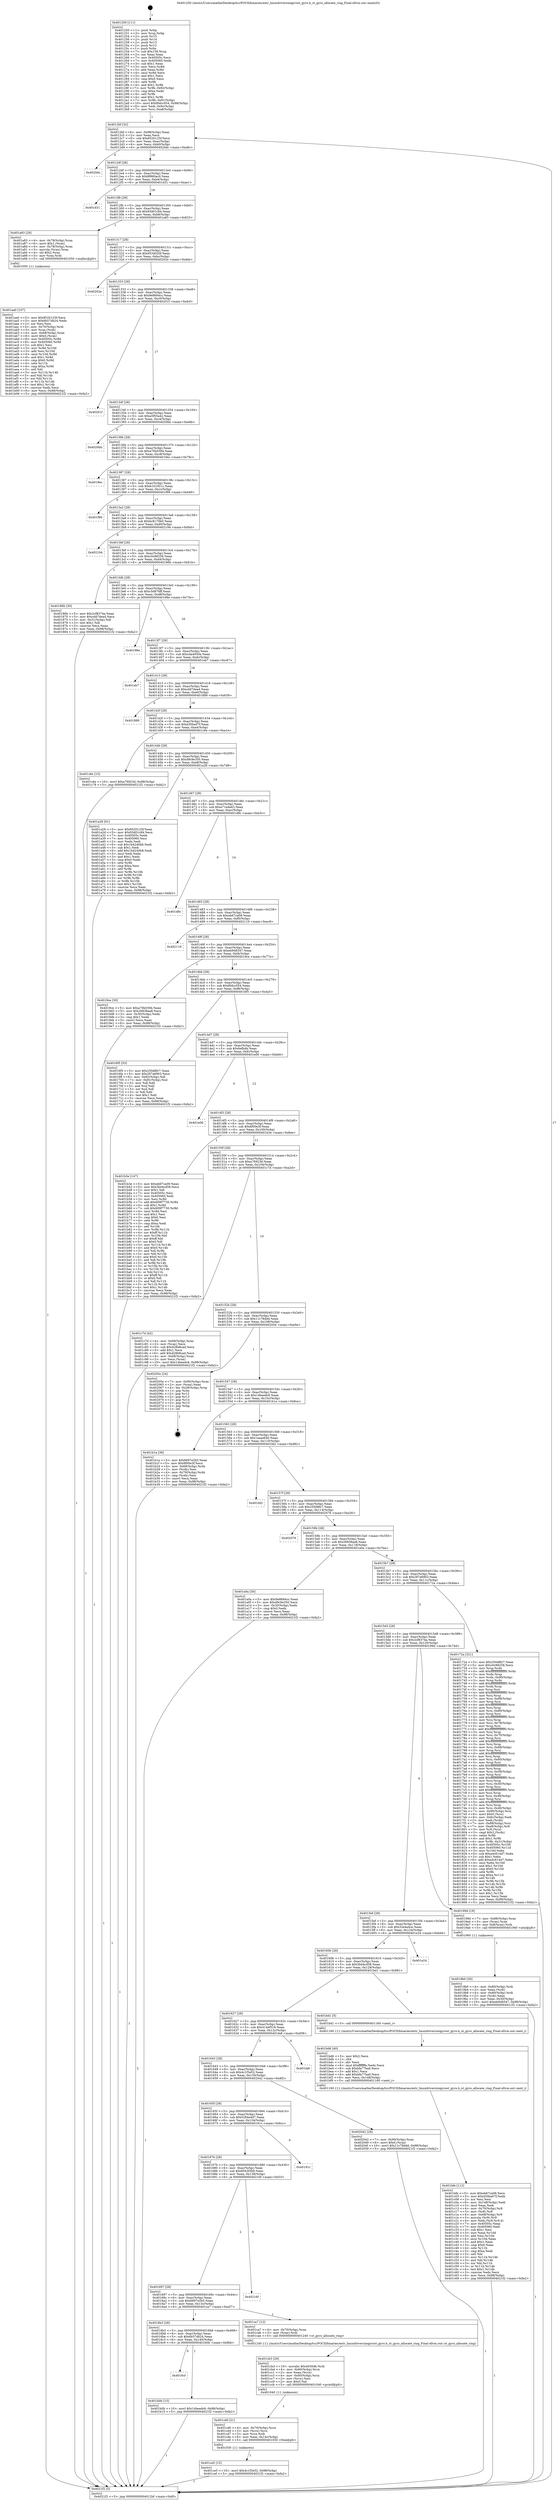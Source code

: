 digraph "0x401250" {
  label = "0x401250 (/mnt/c/Users/mathe/Desktop/tcc/POCII/binaries/extr_linuxdriversiiogyrost_gyro.h_st_gyro_allocate_ring_Final-ollvm.out::main(0))"
  labelloc = "t"
  node[shape=record]

  Entry [label="",width=0.3,height=0.3,shape=circle,fillcolor=black,style=filled]
  "0x4012bf" [label="{
     0x4012bf [32]\l
     | [instrs]\l
     &nbsp;&nbsp;0x4012bf \<+6\>: mov -0x98(%rbp),%eax\l
     &nbsp;&nbsp;0x4012c5 \<+2\>: mov %eax,%ecx\l
     &nbsp;&nbsp;0x4012c7 \<+6\>: sub $0x8520125f,%ecx\l
     &nbsp;&nbsp;0x4012cd \<+6\>: mov %eax,-0xac(%rbp)\l
     &nbsp;&nbsp;0x4012d3 \<+6\>: mov %ecx,-0xb0(%rbp)\l
     &nbsp;&nbsp;0x4012d9 \<+6\>: je 00000000004020dc \<main+0xe8c\>\l
  }"]
  "0x4020dc" [label="{
     0x4020dc\l
  }", style=dashed]
  "0x4012df" [label="{
     0x4012df [28]\l
     | [instrs]\l
     &nbsp;&nbsp;0x4012df \<+5\>: jmp 00000000004012e4 \<main+0x94\>\l
     &nbsp;&nbsp;0x4012e4 \<+6\>: mov -0xac(%rbp),%eax\l
     &nbsp;&nbsp;0x4012ea \<+5\>: sub $0x8f860ac0,%eax\l
     &nbsp;&nbsp;0x4012ef \<+6\>: mov %eax,-0xb4(%rbp)\l
     &nbsp;&nbsp;0x4012f5 \<+6\>: je 0000000000401d31 \<main+0xae1\>\l
  }"]
  Exit [label="",width=0.3,height=0.3,shape=circle,fillcolor=black,style=filled,peripheries=2]
  "0x401d31" [label="{
     0x401d31\l
  }", style=dashed]
  "0x4012fb" [label="{
     0x4012fb [28]\l
     | [instrs]\l
     &nbsp;&nbsp;0x4012fb \<+5\>: jmp 0000000000401300 \<main+0xb0\>\l
     &nbsp;&nbsp;0x401300 \<+6\>: mov -0xac(%rbp),%eax\l
     &nbsp;&nbsp;0x401306 \<+5\>: sub $0x93d01c84,%eax\l
     &nbsp;&nbsp;0x40130b \<+6\>: mov %eax,-0xb8(%rbp)\l
     &nbsp;&nbsp;0x401311 \<+6\>: je 0000000000401a83 \<main+0x833\>\l
  }"]
  "0x401ce5" [label="{
     0x401ce5 [15]\l
     | [instrs]\l
     &nbsp;&nbsp;0x401ce5 \<+10\>: movl $0x4c1f3e52,-0x98(%rbp)\l
     &nbsp;&nbsp;0x401cef \<+5\>: jmp 00000000004021f2 \<main+0xfa2\>\l
  }"]
  "0x401a83" [label="{
     0x401a83 [29]\l
     | [instrs]\l
     &nbsp;&nbsp;0x401a83 \<+4\>: mov -0x78(%rbp),%rax\l
     &nbsp;&nbsp;0x401a87 \<+6\>: movl $0x1,(%rax)\l
     &nbsp;&nbsp;0x401a8d \<+4\>: mov -0x78(%rbp),%rax\l
     &nbsp;&nbsp;0x401a91 \<+3\>: movslq (%rax),%rax\l
     &nbsp;&nbsp;0x401a94 \<+4\>: shl $0x2,%rax\l
     &nbsp;&nbsp;0x401a98 \<+3\>: mov %rax,%rdi\l
     &nbsp;&nbsp;0x401a9b \<+5\>: call 0000000000401050 \<malloc@plt\>\l
     | [calls]\l
     &nbsp;&nbsp;0x401050 \{1\} (unknown)\l
  }"]
  "0x401317" [label="{
     0x401317 [28]\l
     | [instrs]\l
     &nbsp;&nbsp;0x401317 \<+5\>: jmp 000000000040131c \<main+0xcc\>\l
     &nbsp;&nbsp;0x40131c \<+6\>: mov -0xac(%rbp),%eax\l
     &nbsp;&nbsp;0x401322 \<+5\>: sub $0x9534020f,%eax\l
     &nbsp;&nbsp;0x401327 \<+6\>: mov %eax,-0xbc(%rbp)\l
     &nbsp;&nbsp;0x40132d \<+6\>: je 000000000040202e \<main+0xdde\>\l
  }"]
  "0x401cd0" [label="{
     0x401cd0 [21]\l
     | [instrs]\l
     &nbsp;&nbsp;0x401cd0 \<+4\>: mov -0x70(%rbp),%rcx\l
     &nbsp;&nbsp;0x401cd4 \<+3\>: mov (%rcx),%rcx\l
     &nbsp;&nbsp;0x401cd7 \<+3\>: mov %rcx,%rdi\l
     &nbsp;&nbsp;0x401cda \<+6\>: mov %eax,-0x14c(%rbp)\l
     &nbsp;&nbsp;0x401ce0 \<+5\>: call 0000000000401030 \<free@plt\>\l
     | [calls]\l
     &nbsp;&nbsp;0x401030 \{1\} (unknown)\l
  }"]
  "0x40202e" [label="{
     0x40202e\l
  }", style=dashed]
  "0x401333" [label="{
     0x401333 [28]\l
     | [instrs]\l
     &nbsp;&nbsp;0x401333 \<+5\>: jmp 0000000000401338 \<main+0xe8\>\l
     &nbsp;&nbsp;0x401338 \<+6\>: mov -0xac(%rbp),%eax\l
     &nbsp;&nbsp;0x40133e \<+5\>: sub $0x9e8684cc,%eax\l
     &nbsp;&nbsp;0x401343 \<+6\>: mov %eax,-0xc0(%rbp)\l
     &nbsp;&nbsp;0x401349 \<+6\>: je 000000000040201f \<main+0xdcf\>\l
  }"]
  "0x401cb3" [label="{
     0x401cb3 [29]\l
     | [instrs]\l
     &nbsp;&nbsp;0x401cb3 \<+10\>: movabs $0x4030d6,%rdi\l
     &nbsp;&nbsp;0x401cbd \<+4\>: mov -0x60(%rbp),%rcx\l
     &nbsp;&nbsp;0x401cc1 \<+2\>: mov %eax,(%rcx)\l
     &nbsp;&nbsp;0x401cc3 \<+4\>: mov -0x60(%rbp),%rcx\l
     &nbsp;&nbsp;0x401cc7 \<+2\>: mov (%rcx),%esi\l
     &nbsp;&nbsp;0x401cc9 \<+2\>: mov $0x0,%al\l
     &nbsp;&nbsp;0x401ccb \<+5\>: call 0000000000401040 \<printf@plt\>\l
     | [calls]\l
     &nbsp;&nbsp;0x401040 \{1\} (unknown)\l
  }"]
  "0x40201f" [label="{
     0x40201f\l
  }", style=dashed]
  "0x40134f" [label="{
     0x40134f [28]\l
     | [instrs]\l
     &nbsp;&nbsp;0x40134f \<+5\>: jmp 0000000000401354 \<main+0x104\>\l
     &nbsp;&nbsp;0x401354 \<+6\>: mov -0xac(%rbp),%eax\l
     &nbsp;&nbsp;0x40135a \<+5\>: sub $0xa5f55a42,%eax\l
     &nbsp;&nbsp;0x40135f \<+6\>: mov %eax,-0xc4(%rbp)\l
     &nbsp;&nbsp;0x401365 \<+6\>: je 00000000004020bb \<main+0xe6b\>\l
  }"]
  "0x401bfe" [label="{
     0x401bfe [112]\l
     | [instrs]\l
     &nbsp;&nbsp;0x401bfe \<+5\>: mov $0xeb67ca09,%ecx\l
     &nbsp;&nbsp;0x401c03 \<+5\>: mov $0xd30ba07f,%edx\l
     &nbsp;&nbsp;0x401c08 \<+2\>: xor %esi,%esi\l
     &nbsp;&nbsp;0x401c0a \<+6\>: mov -0x148(%rbp),%edi\l
     &nbsp;&nbsp;0x401c10 \<+3\>: imul %eax,%edi\l
     &nbsp;&nbsp;0x401c13 \<+4\>: mov -0x70(%rbp),%r8\l
     &nbsp;&nbsp;0x401c17 \<+3\>: mov (%r8),%r8\l
     &nbsp;&nbsp;0x401c1a \<+4\>: mov -0x68(%rbp),%r9\l
     &nbsp;&nbsp;0x401c1e \<+3\>: movslq (%r9),%r9\l
     &nbsp;&nbsp;0x401c21 \<+4\>: mov %edi,(%r8,%r9,4)\l
     &nbsp;&nbsp;0x401c25 \<+7\>: mov 0x40505c,%eax\l
     &nbsp;&nbsp;0x401c2c \<+7\>: mov 0x405060,%edi\l
     &nbsp;&nbsp;0x401c33 \<+3\>: sub $0x1,%esi\l
     &nbsp;&nbsp;0x401c36 \<+3\>: mov %eax,%r10d\l
     &nbsp;&nbsp;0x401c39 \<+3\>: add %esi,%r10d\l
     &nbsp;&nbsp;0x401c3c \<+4\>: imul %r10d,%eax\l
     &nbsp;&nbsp;0x401c40 \<+3\>: and $0x1,%eax\l
     &nbsp;&nbsp;0x401c43 \<+3\>: cmp $0x0,%eax\l
     &nbsp;&nbsp;0x401c46 \<+4\>: sete %r11b\l
     &nbsp;&nbsp;0x401c4a \<+3\>: cmp $0xa,%edi\l
     &nbsp;&nbsp;0x401c4d \<+3\>: setl %bl\l
     &nbsp;&nbsp;0x401c50 \<+3\>: mov %r11b,%r14b\l
     &nbsp;&nbsp;0x401c53 \<+3\>: and %bl,%r14b\l
     &nbsp;&nbsp;0x401c56 \<+3\>: xor %bl,%r11b\l
     &nbsp;&nbsp;0x401c59 \<+3\>: or %r11b,%r14b\l
     &nbsp;&nbsp;0x401c5c \<+4\>: test $0x1,%r14b\l
     &nbsp;&nbsp;0x401c60 \<+3\>: cmovne %edx,%ecx\l
     &nbsp;&nbsp;0x401c63 \<+6\>: mov %ecx,-0x98(%rbp)\l
     &nbsp;&nbsp;0x401c69 \<+5\>: jmp 00000000004021f2 \<main+0xfa2\>\l
  }"]
  "0x4020bb" [label="{
     0x4020bb\l
  }", style=dashed]
  "0x40136b" [label="{
     0x40136b [28]\l
     | [instrs]\l
     &nbsp;&nbsp;0x40136b \<+5\>: jmp 0000000000401370 \<main+0x120\>\l
     &nbsp;&nbsp;0x401370 \<+6\>: mov -0xac(%rbp),%eax\l
     &nbsp;&nbsp;0x401376 \<+5\>: sub $0xa70b0394,%eax\l
     &nbsp;&nbsp;0x40137b \<+6\>: mov %eax,-0xc8(%rbp)\l
     &nbsp;&nbsp;0x401381 \<+6\>: je 00000000004019ec \<main+0x79c\>\l
  }"]
  "0x401bd6" [label="{
     0x401bd6 [40]\l
     | [instrs]\l
     &nbsp;&nbsp;0x401bd6 \<+5\>: mov $0x2,%ecx\l
     &nbsp;&nbsp;0x401bdb \<+1\>: cltd\l
     &nbsp;&nbsp;0x401bdc \<+2\>: idiv %ecx\l
     &nbsp;&nbsp;0x401bde \<+6\>: imul $0xfffffffe,%edx,%ecx\l
     &nbsp;&nbsp;0x401be4 \<+6\>: sub $0xbfa77ba0,%ecx\l
     &nbsp;&nbsp;0x401bea \<+3\>: add $0x1,%ecx\l
     &nbsp;&nbsp;0x401bed \<+6\>: add $0xbfa77ba0,%ecx\l
     &nbsp;&nbsp;0x401bf3 \<+6\>: mov %ecx,-0x148(%rbp)\l
     &nbsp;&nbsp;0x401bf9 \<+5\>: call 0000000000401160 \<next_i\>\l
     | [calls]\l
     &nbsp;&nbsp;0x401160 \{1\} (/mnt/c/Users/mathe/Desktop/tcc/POCII/binaries/extr_linuxdriversiiogyrost_gyro.h_st_gyro_allocate_ring_Final-ollvm.out::next_i)\l
  }"]
  "0x4019ec" [label="{
     0x4019ec\l
  }", style=dashed]
  "0x401387" [label="{
     0x401387 [28]\l
     | [instrs]\l
     &nbsp;&nbsp;0x401387 \<+5\>: jmp 000000000040138c \<main+0x13c\>\l
     &nbsp;&nbsp;0x40138c \<+6\>: mov -0xac(%rbp),%eax\l
     &nbsp;&nbsp;0x401392 \<+5\>: sub $0xb101921c,%eax\l
     &nbsp;&nbsp;0x401397 \<+6\>: mov %eax,-0xcc(%rbp)\l
     &nbsp;&nbsp;0x40139d \<+6\>: je 0000000000401f99 \<main+0xd49\>\l
  }"]
  "0x4016cf" [label="{
     0x4016cf\l
  }", style=dashed]
  "0x401f99" [label="{
     0x401f99\l
  }", style=dashed]
  "0x4013a3" [label="{
     0x4013a3 [28]\l
     | [instrs]\l
     &nbsp;&nbsp;0x4013a3 \<+5\>: jmp 00000000004013a8 \<main+0x158\>\l
     &nbsp;&nbsp;0x4013a8 \<+6\>: mov -0xac(%rbp),%eax\l
     &nbsp;&nbsp;0x4013ae \<+5\>: sub $0xbc8170b0,%eax\l
     &nbsp;&nbsp;0x4013b3 \<+6\>: mov %eax,-0xd0(%rbp)\l
     &nbsp;&nbsp;0x4013b9 \<+6\>: je 0000000000402194 \<main+0xf44\>\l
  }"]
  "0x401b0b" [label="{
     0x401b0b [15]\l
     | [instrs]\l
     &nbsp;&nbsp;0x401b0b \<+10\>: movl $0x14beedc6,-0x98(%rbp)\l
     &nbsp;&nbsp;0x401b15 \<+5\>: jmp 00000000004021f2 \<main+0xfa2\>\l
  }"]
  "0x402194" [label="{
     0x402194\l
  }", style=dashed]
  "0x4013bf" [label="{
     0x4013bf [28]\l
     | [instrs]\l
     &nbsp;&nbsp;0x4013bf \<+5\>: jmp 00000000004013c4 \<main+0x174\>\l
     &nbsp;&nbsp;0x4013c4 \<+6\>: mov -0xac(%rbp),%eax\l
     &nbsp;&nbsp;0x4013ca \<+5\>: sub $0xc0c88258,%eax\l
     &nbsp;&nbsp;0x4013cf \<+6\>: mov %eax,-0xd4(%rbp)\l
     &nbsp;&nbsp;0x4013d5 \<+6\>: je 000000000040186b \<main+0x61b\>\l
  }"]
  "0x4016b3" [label="{
     0x4016b3 [28]\l
     | [instrs]\l
     &nbsp;&nbsp;0x4016b3 \<+5\>: jmp 00000000004016b8 \<main+0x468\>\l
     &nbsp;&nbsp;0x4016b8 \<+6\>: mov -0xac(%rbp),%eax\l
     &nbsp;&nbsp;0x4016be \<+5\>: sub $0x6b57db24,%eax\l
     &nbsp;&nbsp;0x4016c3 \<+6\>: mov %eax,-0x140(%rbp)\l
     &nbsp;&nbsp;0x4016c9 \<+6\>: je 0000000000401b0b \<main+0x8bb\>\l
  }"]
  "0x40186b" [label="{
     0x40186b [30]\l
     | [instrs]\l
     &nbsp;&nbsp;0x40186b \<+5\>: mov $0x2cf8374a,%eax\l
     &nbsp;&nbsp;0x401870 \<+5\>: mov $0xcdd7dea4,%ecx\l
     &nbsp;&nbsp;0x401875 \<+3\>: mov -0x31(%rbp),%dl\l
     &nbsp;&nbsp;0x401878 \<+3\>: test $0x1,%dl\l
     &nbsp;&nbsp;0x40187b \<+3\>: cmovne %ecx,%eax\l
     &nbsp;&nbsp;0x40187e \<+6\>: mov %eax,-0x98(%rbp)\l
     &nbsp;&nbsp;0x401884 \<+5\>: jmp 00000000004021f2 \<main+0xfa2\>\l
  }"]
  "0x4013db" [label="{
     0x4013db [28]\l
     | [instrs]\l
     &nbsp;&nbsp;0x4013db \<+5\>: jmp 00000000004013e0 \<main+0x190\>\l
     &nbsp;&nbsp;0x4013e0 \<+6\>: mov -0xac(%rbp),%eax\l
     &nbsp;&nbsp;0x4013e6 \<+5\>: sub $0xc5d876ff,%eax\l
     &nbsp;&nbsp;0x4013eb \<+6\>: mov %eax,-0xd8(%rbp)\l
     &nbsp;&nbsp;0x4013f1 \<+6\>: je 000000000040198e \<main+0x73e\>\l
  }"]
  "0x401ca7" [label="{
     0x401ca7 [12]\l
     | [instrs]\l
     &nbsp;&nbsp;0x401ca7 \<+4\>: mov -0x70(%rbp),%rax\l
     &nbsp;&nbsp;0x401cab \<+3\>: mov (%rax),%rdi\l
     &nbsp;&nbsp;0x401cae \<+5\>: call 0000000000401240 \<st_gyro_allocate_ring\>\l
     | [calls]\l
     &nbsp;&nbsp;0x401240 \{1\} (/mnt/c/Users/mathe/Desktop/tcc/POCII/binaries/extr_linuxdriversiiogyrost_gyro.h_st_gyro_allocate_ring_Final-ollvm.out::st_gyro_allocate_ring)\l
  }"]
  "0x40198e" [label="{
     0x40198e\l
  }", style=dashed]
  "0x4013f7" [label="{
     0x4013f7 [28]\l
     | [instrs]\l
     &nbsp;&nbsp;0x4013f7 \<+5\>: jmp 00000000004013fc \<main+0x1ac\>\l
     &nbsp;&nbsp;0x4013fc \<+6\>: mov -0xac(%rbp),%eax\l
     &nbsp;&nbsp;0x401402 \<+5\>: sub $0xcda4930e,%eax\l
     &nbsp;&nbsp;0x401407 \<+6\>: mov %eax,-0xdc(%rbp)\l
     &nbsp;&nbsp;0x40140d \<+6\>: je 0000000000401eb7 \<main+0xc67\>\l
  }"]
  "0x401697" [label="{
     0x401697 [28]\l
     | [instrs]\l
     &nbsp;&nbsp;0x401697 \<+5\>: jmp 000000000040169c \<main+0x44c\>\l
     &nbsp;&nbsp;0x40169c \<+6\>: mov -0xac(%rbp),%eax\l
     &nbsp;&nbsp;0x4016a2 \<+5\>: sub $0x6697e2b5,%eax\l
     &nbsp;&nbsp;0x4016a7 \<+6\>: mov %eax,-0x13c(%rbp)\l
     &nbsp;&nbsp;0x4016ad \<+6\>: je 0000000000401ca7 \<main+0xa57\>\l
  }"]
  "0x401eb7" [label="{
     0x401eb7\l
  }", style=dashed]
  "0x401413" [label="{
     0x401413 [28]\l
     | [instrs]\l
     &nbsp;&nbsp;0x401413 \<+5\>: jmp 0000000000401418 \<main+0x1c8\>\l
     &nbsp;&nbsp;0x401418 \<+6\>: mov -0xac(%rbp),%eax\l
     &nbsp;&nbsp;0x40141e \<+5\>: sub $0xcdd7dea4,%eax\l
     &nbsp;&nbsp;0x401423 \<+6\>: mov %eax,-0xe0(%rbp)\l
     &nbsp;&nbsp;0x401429 \<+6\>: je 0000000000401889 \<main+0x639\>\l
  }"]
  "0x40216f" [label="{
     0x40216f\l
  }", style=dashed]
  "0x401889" [label="{
     0x401889\l
  }", style=dashed]
  "0x40142f" [label="{
     0x40142f [28]\l
     | [instrs]\l
     &nbsp;&nbsp;0x40142f \<+5\>: jmp 0000000000401434 \<main+0x1e4\>\l
     &nbsp;&nbsp;0x401434 \<+6\>: mov -0xac(%rbp),%eax\l
     &nbsp;&nbsp;0x40143a \<+5\>: sub $0xd30ba07f,%eax\l
     &nbsp;&nbsp;0x40143f \<+6\>: mov %eax,-0xe4(%rbp)\l
     &nbsp;&nbsp;0x401445 \<+6\>: je 0000000000401c6e \<main+0xa1e\>\l
  }"]
  "0x40167b" [label="{
     0x40167b [28]\l
     | [instrs]\l
     &nbsp;&nbsp;0x40167b \<+5\>: jmp 0000000000401680 \<main+0x430\>\l
     &nbsp;&nbsp;0x401680 \<+6\>: mov -0xac(%rbp),%eax\l
     &nbsp;&nbsp;0x401686 \<+5\>: sub $0x6043f3b9,%eax\l
     &nbsp;&nbsp;0x40168b \<+6\>: mov %eax,-0x138(%rbp)\l
     &nbsp;&nbsp;0x401691 \<+6\>: je 000000000040216f \<main+0xf1f\>\l
  }"]
  "0x401c6e" [label="{
     0x401c6e [15]\l
     | [instrs]\l
     &nbsp;&nbsp;0x401c6e \<+10\>: movl $0xa76923d,-0x98(%rbp)\l
     &nbsp;&nbsp;0x401c78 \<+5\>: jmp 00000000004021f2 \<main+0xfa2\>\l
  }"]
  "0x40144b" [label="{
     0x40144b [28]\l
     | [instrs]\l
     &nbsp;&nbsp;0x40144b \<+5\>: jmp 0000000000401450 \<main+0x200\>\l
     &nbsp;&nbsp;0x401450 \<+6\>: mov -0xac(%rbp),%eax\l
     &nbsp;&nbsp;0x401456 \<+5\>: sub $0xd9c9e350,%eax\l
     &nbsp;&nbsp;0x40145b \<+6\>: mov %eax,-0xe8(%rbp)\l
     &nbsp;&nbsp;0x401461 \<+6\>: je 0000000000401a28 \<main+0x7d8\>\l
  }"]
  "0x40191c" [label="{
     0x40191c\l
  }", style=dashed]
  "0x401a28" [label="{
     0x401a28 [91]\l
     | [instrs]\l
     &nbsp;&nbsp;0x401a28 \<+5\>: mov $0x8520125f,%eax\l
     &nbsp;&nbsp;0x401a2d \<+5\>: mov $0x93d01c84,%ecx\l
     &nbsp;&nbsp;0x401a32 \<+7\>: mov 0x40505c,%edx\l
     &nbsp;&nbsp;0x401a39 \<+7\>: mov 0x405060,%esi\l
     &nbsp;&nbsp;0x401a40 \<+2\>: mov %edx,%edi\l
     &nbsp;&nbsp;0x401a42 \<+6\>: sub $0x1b4240b8,%edi\l
     &nbsp;&nbsp;0x401a48 \<+3\>: sub $0x1,%edi\l
     &nbsp;&nbsp;0x401a4b \<+6\>: add $0x1b4240b8,%edi\l
     &nbsp;&nbsp;0x401a51 \<+3\>: imul %edi,%edx\l
     &nbsp;&nbsp;0x401a54 \<+3\>: and $0x1,%edx\l
     &nbsp;&nbsp;0x401a57 \<+3\>: cmp $0x0,%edx\l
     &nbsp;&nbsp;0x401a5a \<+4\>: sete %r8b\l
     &nbsp;&nbsp;0x401a5e \<+3\>: cmp $0xa,%esi\l
     &nbsp;&nbsp;0x401a61 \<+4\>: setl %r9b\l
     &nbsp;&nbsp;0x401a65 \<+3\>: mov %r8b,%r10b\l
     &nbsp;&nbsp;0x401a68 \<+3\>: and %r9b,%r10b\l
     &nbsp;&nbsp;0x401a6b \<+3\>: xor %r9b,%r8b\l
     &nbsp;&nbsp;0x401a6e \<+3\>: or %r8b,%r10b\l
     &nbsp;&nbsp;0x401a71 \<+4\>: test $0x1,%r10b\l
     &nbsp;&nbsp;0x401a75 \<+3\>: cmovne %ecx,%eax\l
     &nbsp;&nbsp;0x401a78 \<+6\>: mov %eax,-0x98(%rbp)\l
     &nbsp;&nbsp;0x401a7e \<+5\>: jmp 00000000004021f2 \<main+0xfa2\>\l
  }"]
  "0x401467" [label="{
     0x401467 [28]\l
     | [instrs]\l
     &nbsp;&nbsp;0x401467 \<+5\>: jmp 000000000040146c \<main+0x21c\>\l
     &nbsp;&nbsp;0x40146c \<+6\>: mov -0xac(%rbp),%eax\l
     &nbsp;&nbsp;0x401472 \<+5\>: sub $0xe71eda43,%eax\l
     &nbsp;&nbsp;0x401477 \<+6\>: mov %eax,-0xec(%rbp)\l
     &nbsp;&nbsp;0x40147d \<+6\>: je 0000000000401d8c \<main+0xb3c\>\l
  }"]
  "0x40165f" [label="{
     0x40165f [28]\l
     | [instrs]\l
     &nbsp;&nbsp;0x40165f \<+5\>: jmp 0000000000401664 \<main+0x414\>\l
     &nbsp;&nbsp;0x401664 \<+6\>: mov -0xac(%rbp),%eax\l
     &nbsp;&nbsp;0x40166a \<+5\>: sub $0x5284e4d7,%eax\l
     &nbsp;&nbsp;0x40166f \<+6\>: mov %eax,-0x134(%rbp)\l
     &nbsp;&nbsp;0x401675 \<+6\>: je 000000000040191c \<main+0x6cc\>\l
  }"]
  "0x401d8c" [label="{
     0x401d8c\l
  }", style=dashed]
  "0x401483" [label="{
     0x401483 [28]\l
     | [instrs]\l
     &nbsp;&nbsp;0x401483 \<+5\>: jmp 0000000000401488 \<main+0x238\>\l
     &nbsp;&nbsp;0x401488 \<+6\>: mov -0xac(%rbp),%eax\l
     &nbsp;&nbsp;0x40148e \<+5\>: sub $0xeb67ca09,%eax\l
     &nbsp;&nbsp;0x401493 \<+6\>: mov %eax,-0xf0(%rbp)\l
     &nbsp;&nbsp;0x401499 \<+6\>: je 0000000000402119 \<main+0xec9\>\l
  }"]
  "0x402042" [label="{
     0x402042 [28]\l
     | [instrs]\l
     &nbsp;&nbsp;0x402042 \<+7\>: mov -0x90(%rbp),%rax\l
     &nbsp;&nbsp;0x402049 \<+6\>: movl $0x0,(%rax)\l
     &nbsp;&nbsp;0x40204f \<+10\>: movl $0x11c78ddd,-0x98(%rbp)\l
     &nbsp;&nbsp;0x402059 \<+5\>: jmp 00000000004021f2 \<main+0xfa2\>\l
  }"]
  "0x402119" [label="{
     0x402119\l
  }", style=dashed]
  "0x40149f" [label="{
     0x40149f [28]\l
     | [instrs]\l
     &nbsp;&nbsp;0x40149f \<+5\>: jmp 00000000004014a4 \<main+0x254\>\l
     &nbsp;&nbsp;0x4014a4 \<+6\>: mov -0xac(%rbp),%eax\l
     &nbsp;&nbsp;0x4014aa \<+5\>: sub $0xeb948347,%eax\l
     &nbsp;&nbsp;0x4014af \<+6\>: mov %eax,-0xf4(%rbp)\l
     &nbsp;&nbsp;0x4014b5 \<+6\>: je 00000000004019ce \<main+0x77e\>\l
  }"]
  "0x401643" [label="{
     0x401643 [28]\l
     | [instrs]\l
     &nbsp;&nbsp;0x401643 \<+5\>: jmp 0000000000401648 \<main+0x3f8\>\l
     &nbsp;&nbsp;0x401648 \<+6\>: mov -0xac(%rbp),%eax\l
     &nbsp;&nbsp;0x40164e \<+5\>: sub $0x4c1f3e52,%eax\l
     &nbsp;&nbsp;0x401653 \<+6\>: mov %eax,-0x130(%rbp)\l
     &nbsp;&nbsp;0x401659 \<+6\>: je 0000000000402042 \<main+0xdf2\>\l
  }"]
  "0x4019ce" [label="{
     0x4019ce [30]\l
     | [instrs]\l
     &nbsp;&nbsp;0x4019ce \<+5\>: mov $0xa70b0394,%eax\l
     &nbsp;&nbsp;0x4019d3 \<+5\>: mov $0x26838aa8,%ecx\l
     &nbsp;&nbsp;0x4019d8 \<+3\>: mov -0x30(%rbp),%edx\l
     &nbsp;&nbsp;0x4019db \<+3\>: cmp $0x1,%edx\l
     &nbsp;&nbsp;0x4019de \<+3\>: cmovl %ecx,%eax\l
     &nbsp;&nbsp;0x4019e1 \<+6\>: mov %eax,-0x98(%rbp)\l
     &nbsp;&nbsp;0x4019e7 \<+5\>: jmp 00000000004021f2 \<main+0xfa2\>\l
  }"]
  "0x4014bb" [label="{
     0x4014bb [28]\l
     | [instrs]\l
     &nbsp;&nbsp;0x4014bb \<+5\>: jmp 00000000004014c0 \<main+0x270\>\l
     &nbsp;&nbsp;0x4014c0 \<+6\>: mov -0xac(%rbp),%eax\l
     &nbsp;&nbsp;0x4014c6 \<+5\>: sub $0xf0dcc054,%eax\l
     &nbsp;&nbsp;0x4014cb \<+6\>: mov %eax,-0xf8(%rbp)\l
     &nbsp;&nbsp;0x4014d1 \<+6\>: je 00000000004016f5 \<main+0x4a5\>\l
  }"]
  "0x401fa8" [label="{
     0x401fa8\l
  }", style=dashed]
  "0x4016f5" [label="{
     0x4016f5 [53]\l
     | [instrs]\l
     &nbsp;&nbsp;0x4016f5 \<+5\>: mov $0x250d8fc7,%eax\l
     &nbsp;&nbsp;0x4016fa \<+5\>: mov $0x287a6903,%ecx\l
     &nbsp;&nbsp;0x4016ff \<+6\>: mov -0x92(%rbp),%dl\l
     &nbsp;&nbsp;0x401705 \<+7\>: mov -0x91(%rbp),%sil\l
     &nbsp;&nbsp;0x40170c \<+3\>: mov %dl,%dil\l
     &nbsp;&nbsp;0x40170f \<+3\>: and %sil,%dil\l
     &nbsp;&nbsp;0x401712 \<+3\>: xor %sil,%dl\l
     &nbsp;&nbsp;0x401715 \<+3\>: or %dl,%dil\l
     &nbsp;&nbsp;0x401718 \<+4\>: test $0x1,%dil\l
     &nbsp;&nbsp;0x40171c \<+3\>: cmovne %ecx,%eax\l
     &nbsp;&nbsp;0x40171f \<+6\>: mov %eax,-0x98(%rbp)\l
     &nbsp;&nbsp;0x401725 \<+5\>: jmp 00000000004021f2 \<main+0xfa2\>\l
  }"]
  "0x4014d7" [label="{
     0x4014d7 [28]\l
     | [instrs]\l
     &nbsp;&nbsp;0x4014d7 \<+5\>: jmp 00000000004014dc \<main+0x28c\>\l
     &nbsp;&nbsp;0x4014dc \<+6\>: mov -0xac(%rbp),%eax\l
     &nbsp;&nbsp;0x4014e2 \<+5\>: sub $0x6efb4b,%eax\l
     &nbsp;&nbsp;0x4014e7 \<+6\>: mov %eax,-0xfc(%rbp)\l
     &nbsp;&nbsp;0x4014ed \<+6\>: je 0000000000401e06 \<main+0xbb6\>\l
  }"]
  "0x4021f2" [label="{
     0x4021f2 [5]\l
     | [instrs]\l
     &nbsp;&nbsp;0x4021f2 \<+5\>: jmp 00000000004012bf \<main+0x6f\>\l
  }"]
  "0x401250" [label="{
     0x401250 [111]\l
     | [instrs]\l
     &nbsp;&nbsp;0x401250 \<+1\>: push %rbp\l
     &nbsp;&nbsp;0x401251 \<+3\>: mov %rsp,%rbp\l
     &nbsp;&nbsp;0x401254 \<+2\>: push %r15\l
     &nbsp;&nbsp;0x401256 \<+2\>: push %r14\l
     &nbsp;&nbsp;0x401258 \<+2\>: push %r13\l
     &nbsp;&nbsp;0x40125a \<+2\>: push %r12\l
     &nbsp;&nbsp;0x40125c \<+1\>: push %rbx\l
     &nbsp;&nbsp;0x40125d \<+7\>: sub $0x158,%rsp\l
     &nbsp;&nbsp;0x401264 \<+2\>: xor %eax,%eax\l
     &nbsp;&nbsp;0x401266 \<+7\>: mov 0x40505c,%ecx\l
     &nbsp;&nbsp;0x40126d \<+7\>: mov 0x405060,%edx\l
     &nbsp;&nbsp;0x401274 \<+3\>: sub $0x1,%eax\l
     &nbsp;&nbsp;0x401277 \<+3\>: mov %ecx,%r8d\l
     &nbsp;&nbsp;0x40127a \<+3\>: add %eax,%r8d\l
     &nbsp;&nbsp;0x40127d \<+4\>: imul %r8d,%ecx\l
     &nbsp;&nbsp;0x401281 \<+3\>: and $0x1,%ecx\l
     &nbsp;&nbsp;0x401284 \<+3\>: cmp $0x0,%ecx\l
     &nbsp;&nbsp;0x401287 \<+4\>: sete %r9b\l
     &nbsp;&nbsp;0x40128b \<+4\>: and $0x1,%r9b\l
     &nbsp;&nbsp;0x40128f \<+7\>: mov %r9b,-0x92(%rbp)\l
     &nbsp;&nbsp;0x401296 \<+3\>: cmp $0xa,%edx\l
     &nbsp;&nbsp;0x401299 \<+4\>: setl %r9b\l
     &nbsp;&nbsp;0x40129d \<+4\>: and $0x1,%r9b\l
     &nbsp;&nbsp;0x4012a1 \<+7\>: mov %r9b,-0x91(%rbp)\l
     &nbsp;&nbsp;0x4012a8 \<+10\>: movl $0xf0dcc054,-0x98(%rbp)\l
     &nbsp;&nbsp;0x4012b2 \<+6\>: mov %edi,-0x9c(%rbp)\l
     &nbsp;&nbsp;0x4012b8 \<+7\>: mov %rsi,-0xa8(%rbp)\l
  }"]
  "0x401627" [label="{
     0x401627 [28]\l
     | [instrs]\l
     &nbsp;&nbsp;0x401627 \<+5\>: jmp 000000000040162c \<main+0x3dc\>\l
     &nbsp;&nbsp;0x40162c \<+6\>: mov -0xac(%rbp),%eax\l
     &nbsp;&nbsp;0x401632 \<+5\>: sub $0x414ef518,%eax\l
     &nbsp;&nbsp;0x401637 \<+6\>: mov %eax,-0x12c(%rbp)\l
     &nbsp;&nbsp;0x40163d \<+6\>: je 0000000000401fa8 \<main+0xd58\>\l
  }"]
  "0x401e06" [label="{
     0x401e06\l
  }", style=dashed]
  "0x4014f3" [label="{
     0x4014f3 [28]\l
     | [instrs]\l
     &nbsp;&nbsp;0x4014f3 \<+5\>: jmp 00000000004014f8 \<main+0x2a8\>\l
     &nbsp;&nbsp;0x4014f8 \<+6\>: mov -0xac(%rbp),%eax\l
     &nbsp;&nbsp;0x4014fe \<+5\>: sub $0x8f00e3f,%eax\l
     &nbsp;&nbsp;0x401503 \<+6\>: mov %eax,-0x100(%rbp)\l
     &nbsp;&nbsp;0x401509 \<+6\>: je 0000000000401b3e \<main+0x8ee\>\l
  }"]
  "0x401bd1" [label="{
     0x401bd1 [5]\l
     | [instrs]\l
     &nbsp;&nbsp;0x401bd1 \<+5\>: call 0000000000401160 \<next_i\>\l
     | [calls]\l
     &nbsp;&nbsp;0x401160 \{1\} (/mnt/c/Users/mathe/Desktop/tcc/POCII/binaries/extr_linuxdriversiiogyrost_gyro.h_st_gyro_allocate_ring_Final-ollvm.out::next_i)\l
  }"]
  "0x401b3e" [label="{
     0x401b3e [147]\l
     | [instrs]\l
     &nbsp;&nbsp;0x401b3e \<+5\>: mov $0xeb67ca09,%eax\l
     &nbsp;&nbsp;0x401b43 \<+5\>: mov $0x3bd4cd58,%ecx\l
     &nbsp;&nbsp;0x401b48 \<+2\>: mov $0x1,%dl\l
     &nbsp;&nbsp;0x401b4a \<+7\>: mov 0x40505c,%esi\l
     &nbsp;&nbsp;0x401b51 \<+7\>: mov 0x405060,%edi\l
     &nbsp;&nbsp;0x401b58 \<+3\>: mov %esi,%r8d\l
     &nbsp;&nbsp;0x401b5b \<+7\>: add $0x609f7730,%r8d\l
     &nbsp;&nbsp;0x401b62 \<+4\>: sub $0x1,%r8d\l
     &nbsp;&nbsp;0x401b66 \<+7\>: sub $0x609f7730,%r8d\l
     &nbsp;&nbsp;0x401b6d \<+4\>: imul %r8d,%esi\l
     &nbsp;&nbsp;0x401b71 \<+3\>: and $0x1,%esi\l
     &nbsp;&nbsp;0x401b74 \<+3\>: cmp $0x0,%esi\l
     &nbsp;&nbsp;0x401b77 \<+4\>: sete %r9b\l
     &nbsp;&nbsp;0x401b7b \<+3\>: cmp $0xa,%edi\l
     &nbsp;&nbsp;0x401b7e \<+4\>: setl %r10b\l
     &nbsp;&nbsp;0x401b82 \<+3\>: mov %r9b,%r11b\l
     &nbsp;&nbsp;0x401b85 \<+4\>: xor $0xff,%r11b\l
     &nbsp;&nbsp;0x401b89 \<+3\>: mov %r10b,%bl\l
     &nbsp;&nbsp;0x401b8c \<+3\>: xor $0xff,%bl\l
     &nbsp;&nbsp;0x401b8f \<+3\>: xor $0x0,%dl\l
     &nbsp;&nbsp;0x401b92 \<+3\>: mov %r11b,%r14b\l
     &nbsp;&nbsp;0x401b95 \<+4\>: and $0x0,%r14b\l
     &nbsp;&nbsp;0x401b99 \<+3\>: and %dl,%r9b\l
     &nbsp;&nbsp;0x401b9c \<+3\>: mov %bl,%r15b\l
     &nbsp;&nbsp;0x401b9f \<+4\>: and $0x0,%r15b\l
     &nbsp;&nbsp;0x401ba3 \<+3\>: and %dl,%r10b\l
     &nbsp;&nbsp;0x401ba6 \<+3\>: or %r9b,%r14b\l
     &nbsp;&nbsp;0x401ba9 \<+3\>: or %r10b,%r15b\l
     &nbsp;&nbsp;0x401bac \<+3\>: xor %r15b,%r14b\l
     &nbsp;&nbsp;0x401baf \<+3\>: or %bl,%r11b\l
     &nbsp;&nbsp;0x401bb2 \<+4\>: xor $0xff,%r11b\l
     &nbsp;&nbsp;0x401bb6 \<+3\>: or $0x0,%dl\l
     &nbsp;&nbsp;0x401bb9 \<+3\>: and %dl,%r11b\l
     &nbsp;&nbsp;0x401bbc \<+3\>: or %r11b,%r14b\l
     &nbsp;&nbsp;0x401bbf \<+4\>: test $0x1,%r14b\l
     &nbsp;&nbsp;0x401bc3 \<+3\>: cmovne %ecx,%eax\l
     &nbsp;&nbsp;0x401bc6 \<+6\>: mov %eax,-0x98(%rbp)\l
     &nbsp;&nbsp;0x401bcc \<+5\>: jmp 00000000004021f2 \<main+0xfa2\>\l
  }"]
  "0x40150f" [label="{
     0x40150f [28]\l
     | [instrs]\l
     &nbsp;&nbsp;0x40150f \<+5\>: jmp 0000000000401514 \<main+0x2c4\>\l
     &nbsp;&nbsp;0x401514 \<+6\>: mov -0xac(%rbp),%eax\l
     &nbsp;&nbsp;0x40151a \<+5\>: sub $0xa76923d,%eax\l
     &nbsp;&nbsp;0x40151f \<+6\>: mov %eax,-0x104(%rbp)\l
     &nbsp;&nbsp;0x401525 \<+6\>: je 0000000000401c7d \<main+0xa2d\>\l
  }"]
  "0x40160b" [label="{
     0x40160b [28]\l
     | [instrs]\l
     &nbsp;&nbsp;0x40160b \<+5\>: jmp 0000000000401610 \<main+0x3c0\>\l
     &nbsp;&nbsp;0x401610 \<+6\>: mov -0xac(%rbp),%eax\l
     &nbsp;&nbsp;0x401616 \<+5\>: sub $0x3bd4cd58,%eax\l
     &nbsp;&nbsp;0x40161b \<+6\>: mov %eax,-0x128(%rbp)\l
     &nbsp;&nbsp;0x401621 \<+6\>: je 0000000000401bd1 \<main+0x981\>\l
  }"]
  "0x401c7d" [label="{
     0x401c7d [42]\l
     | [instrs]\l
     &nbsp;&nbsp;0x401c7d \<+4\>: mov -0x68(%rbp),%rax\l
     &nbsp;&nbsp;0x401c81 \<+2\>: mov (%rax),%ecx\l
     &nbsp;&nbsp;0x401c83 \<+6\>: sub $0xd28b8cad,%ecx\l
     &nbsp;&nbsp;0x401c89 \<+3\>: add $0x1,%ecx\l
     &nbsp;&nbsp;0x401c8c \<+6\>: add $0xd28b8cad,%ecx\l
     &nbsp;&nbsp;0x401c92 \<+4\>: mov -0x68(%rbp),%rax\l
     &nbsp;&nbsp;0x401c96 \<+2\>: mov %ecx,(%rax)\l
     &nbsp;&nbsp;0x401c98 \<+10\>: movl $0x14beedc6,-0x98(%rbp)\l
     &nbsp;&nbsp;0x401ca2 \<+5\>: jmp 00000000004021f2 \<main+0xfa2\>\l
  }"]
  "0x40152b" [label="{
     0x40152b [28]\l
     | [instrs]\l
     &nbsp;&nbsp;0x40152b \<+5\>: jmp 0000000000401530 \<main+0x2e0\>\l
     &nbsp;&nbsp;0x401530 \<+6\>: mov -0xac(%rbp),%eax\l
     &nbsp;&nbsp;0x401536 \<+5\>: sub $0x11c78ddd,%eax\l
     &nbsp;&nbsp;0x40153b \<+6\>: mov %eax,-0x108(%rbp)\l
     &nbsp;&nbsp;0x401541 \<+6\>: je 000000000040205e \<main+0xe0e\>\l
  }"]
  "0x401e24" [label="{
     0x401e24\l
  }", style=dashed]
  "0x40205e" [label="{
     0x40205e [24]\l
     | [instrs]\l
     &nbsp;&nbsp;0x40205e \<+7\>: mov -0x90(%rbp),%rax\l
     &nbsp;&nbsp;0x402065 \<+2\>: mov (%rax),%eax\l
     &nbsp;&nbsp;0x402067 \<+4\>: lea -0x28(%rbp),%rsp\l
     &nbsp;&nbsp;0x40206b \<+1\>: pop %rbx\l
     &nbsp;&nbsp;0x40206c \<+2\>: pop %r12\l
     &nbsp;&nbsp;0x40206e \<+2\>: pop %r13\l
     &nbsp;&nbsp;0x402070 \<+2\>: pop %r14\l
     &nbsp;&nbsp;0x402072 \<+2\>: pop %r15\l
     &nbsp;&nbsp;0x402074 \<+1\>: pop %rbp\l
     &nbsp;&nbsp;0x402075 \<+1\>: ret\l
  }"]
  "0x401547" [label="{
     0x401547 [28]\l
     | [instrs]\l
     &nbsp;&nbsp;0x401547 \<+5\>: jmp 000000000040154c \<main+0x2fc\>\l
     &nbsp;&nbsp;0x40154c \<+6\>: mov -0xac(%rbp),%eax\l
     &nbsp;&nbsp;0x401552 \<+5\>: sub $0x14beedc6,%eax\l
     &nbsp;&nbsp;0x401557 \<+6\>: mov %eax,-0x10c(%rbp)\l
     &nbsp;&nbsp;0x40155d \<+6\>: je 0000000000401b1a \<main+0x8ca\>\l
  }"]
  "0x401aa0" [label="{
     0x401aa0 [107]\l
     | [instrs]\l
     &nbsp;&nbsp;0x401aa0 \<+5\>: mov $0x8520125f,%ecx\l
     &nbsp;&nbsp;0x401aa5 \<+5\>: mov $0x6b57db24,%edx\l
     &nbsp;&nbsp;0x401aaa \<+2\>: xor %esi,%esi\l
     &nbsp;&nbsp;0x401aac \<+4\>: mov -0x70(%rbp),%rdi\l
     &nbsp;&nbsp;0x401ab0 \<+3\>: mov %rax,(%rdi)\l
     &nbsp;&nbsp;0x401ab3 \<+4\>: mov -0x68(%rbp),%rax\l
     &nbsp;&nbsp;0x401ab7 \<+6\>: movl $0x0,(%rax)\l
     &nbsp;&nbsp;0x401abd \<+8\>: mov 0x40505c,%r8d\l
     &nbsp;&nbsp;0x401ac5 \<+8\>: mov 0x405060,%r9d\l
     &nbsp;&nbsp;0x401acd \<+3\>: sub $0x1,%esi\l
     &nbsp;&nbsp;0x401ad0 \<+3\>: mov %r8d,%r10d\l
     &nbsp;&nbsp;0x401ad3 \<+3\>: add %esi,%r10d\l
     &nbsp;&nbsp;0x401ad6 \<+4\>: imul %r10d,%r8d\l
     &nbsp;&nbsp;0x401ada \<+4\>: and $0x1,%r8d\l
     &nbsp;&nbsp;0x401ade \<+4\>: cmp $0x0,%r8d\l
     &nbsp;&nbsp;0x401ae2 \<+4\>: sete %r11b\l
     &nbsp;&nbsp;0x401ae6 \<+4\>: cmp $0xa,%r9d\l
     &nbsp;&nbsp;0x401aea \<+3\>: setl %bl\l
     &nbsp;&nbsp;0x401aed \<+3\>: mov %r11b,%r14b\l
     &nbsp;&nbsp;0x401af0 \<+3\>: and %bl,%r14b\l
     &nbsp;&nbsp;0x401af3 \<+3\>: xor %bl,%r11b\l
     &nbsp;&nbsp;0x401af6 \<+3\>: or %r11b,%r14b\l
     &nbsp;&nbsp;0x401af9 \<+4\>: test $0x1,%r14b\l
     &nbsp;&nbsp;0x401afd \<+3\>: cmovne %edx,%ecx\l
     &nbsp;&nbsp;0x401b00 \<+6\>: mov %ecx,-0x98(%rbp)\l
     &nbsp;&nbsp;0x401b06 \<+5\>: jmp 00000000004021f2 \<main+0xfa2\>\l
  }"]
  "0x401b1a" [label="{
     0x401b1a [36]\l
     | [instrs]\l
     &nbsp;&nbsp;0x401b1a \<+5\>: mov $0x6697e2b5,%eax\l
     &nbsp;&nbsp;0x401b1f \<+5\>: mov $0x8f00e3f,%ecx\l
     &nbsp;&nbsp;0x401b24 \<+4\>: mov -0x68(%rbp),%rdx\l
     &nbsp;&nbsp;0x401b28 \<+2\>: mov (%rdx),%esi\l
     &nbsp;&nbsp;0x401b2a \<+4\>: mov -0x78(%rbp),%rdx\l
     &nbsp;&nbsp;0x401b2e \<+2\>: cmp (%rdx),%esi\l
     &nbsp;&nbsp;0x401b30 \<+3\>: cmovl %ecx,%eax\l
     &nbsp;&nbsp;0x401b33 \<+6\>: mov %eax,-0x98(%rbp)\l
     &nbsp;&nbsp;0x401b39 \<+5\>: jmp 00000000004021f2 \<main+0xfa2\>\l
  }"]
  "0x401563" [label="{
     0x401563 [28]\l
     | [instrs]\l
     &nbsp;&nbsp;0x401563 \<+5\>: jmp 0000000000401568 \<main+0x318\>\l
     &nbsp;&nbsp;0x401568 \<+6\>: mov -0xac(%rbp),%eax\l
     &nbsp;&nbsp;0x40156e \<+5\>: sub $0x1aaae640,%eax\l
     &nbsp;&nbsp;0x401573 \<+6\>: mov %eax,-0x110(%rbp)\l
     &nbsp;&nbsp;0x401579 \<+6\>: je 0000000000401fd2 \<main+0xd82\>\l
  }"]
  "0x4019b0" [label="{
     0x4019b0 [30]\l
     | [instrs]\l
     &nbsp;&nbsp;0x4019b0 \<+4\>: mov -0x80(%rbp),%rdi\l
     &nbsp;&nbsp;0x4019b4 \<+2\>: mov %eax,(%rdi)\l
     &nbsp;&nbsp;0x4019b6 \<+4\>: mov -0x80(%rbp),%rdi\l
     &nbsp;&nbsp;0x4019ba \<+2\>: mov (%rdi),%eax\l
     &nbsp;&nbsp;0x4019bc \<+3\>: mov %eax,-0x30(%rbp)\l
     &nbsp;&nbsp;0x4019bf \<+10\>: movl $0xeb948347,-0x98(%rbp)\l
     &nbsp;&nbsp;0x4019c9 \<+5\>: jmp 00000000004021f2 \<main+0xfa2\>\l
  }"]
  "0x401fd2" [label="{
     0x401fd2\l
  }", style=dashed]
  "0x40157f" [label="{
     0x40157f [28]\l
     | [instrs]\l
     &nbsp;&nbsp;0x40157f \<+5\>: jmp 0000000000401584 \<main+0x334\>\l
     &nbsp;&nbsp;0x401584 \<+6\>: mov -0xac(%rbp),%eax\l
     &nbsp;&nbsp;0x40158a \<+5\>: sub $0x250d8fc7,%eax\l
     &nbsp;&nbsp;0x40158f \<+6\>: mov %eax,-0x114(%rbp)\l
     &nbsp;&nbsp;0x401595 \<+6\>: je 0000000000402076 \<main+0xe26\>\l
  }"]
  "0x4015ef" [label="{
     0x4015ef [28]\l
     | [instrs]\l
     &nbsp;&nbsp;0x4015ef \<+5\>: jmp 00000000004015f4 \<main+0x3a4\>\l
     &nbsp;&nbsp;0x4015f4 \<+6\>: mov -0xac(%rbp),%eax\l
     &nbsp;&nbsp;0x4015fa \<+5\>: sub $0x32e4a4ce,%eax\l
     &nbsp;&nbsp;0x4015ff \<+6\>: mov %eax,-0x124(%rbp)\l
     &nbsp;&nbsp;0x401605 \<+6\>: je 0000000000401e24 \<main+0xbd4\>\l
  }"]
  "0x402076" [label="{
     0x402076\l
  }", style=dashed]
  "0x40159b" [label="{
     0x40159b [28]\l
     | [instrs]\l
     &nbsp;&nbsp;0x40159b \<+5\>: jmp 00000000004015a0 \<main+0x350\>\l
     &nbsp;&nbsp;0x4015a0 \<+6\>: mov -0xac(%rbp),%eax\l
     &nbsp;&nbsp;0x4015a6 \<+5\>: sub $0x26838aa8,%eax\l
     &nbsp;&nbsp;0x4015ab \<+6\>: mov %eax,-0x118(%rbp)\l
     &nbsp;&nbsp;0x4015b1 \<+6\>: je 0000000000401a0a \<main+0x7ba\>\l
  }"]
  "0x40199d" [label="{
     0x40199d [19]\l
     | [instrs]\l
     &nbsp;&nbsp;0x40199d \<+7\>: mov -0x88(%rbp),%rax\l
     &nbsp;&nbsp;0x4019a4 \<+3\>: mov (%rax),%rax\l
     &nbsp;&nbsp;0x4019a7 \<+4\>: mov 0x8(%rax),%rdi\l
     &nbsp;&nbsp;0x4019ab \<+5\>: call 0000000000401060 \<atoi@plt\>\l
     | [calls]\l
     &nbsp;&nbsp;0x401060 \{1\} (unknown)\l
  }"]
  "0x401a0a" [label="{
     0x401a0a [30]\l
     | [instrs]\l
     &nbsp;&nbsp;0x401a0a \<+5\>: mov $0x9e8684cc,%eax\l
     &nbsp;&nbsp;0x401a0f \<+5\>: mov $0xd9c9e350,%ecx\l
     &nbsp;&nbsp;0x401a14 \<+3\>: mov -0x30(%rbp),%edx\l
     &nbsp;&nbsp;0x401a17 \<+3\>: cmp $0x0,%edx\l
     &nbsp;&nbsp;0x401a1a \<+3\>: cmove %ecx,%eax\l
     &nbsp;&nbsp;0x401a1d \<+6\>: mov %eax,-0x98(%rbp)\l
     &nbsp;&nbsp;0x401a23 \<+5\>: jmp 00000000004021f2 \<main+0xfa2\>\l
  }"]
  "0x4015b7" [label="{
     0x4015b7 [28]\l
     | [instrs]\l
     &nbsp;&nbsp;0x4015b7 \<+5\>: jmp 00000000004015bc \<main+0x36c\>\l
     &nbsp;&nbsp;0x4015bc \<+6\>: mov -0xac(%rbp),%eax\l
     &nbsp;&nbsp;0x4015c2 \<+5\>: sub $0x287a6903,%eax\l
     &nbsp;&nbsp;0x4015c7 \<+6\>: mov %eax,-0x11c(%rbp)\l
     &nbsp;&nbsp;0x4015cd \<+6\>: je 000000000040172a \<main+0x4da\>\l
  }"]
  "0x4015d3" [label="{
     0x4015d3 [28]\l
     | [instrs]\l
     &nbsp;&nbsp;0x4015d3 \<+5\>: jmp 00000000004015d8 \<main+0x388\>\l
     &nbsp;&nbsp;0x4015d8 \<+6\>: mov -0xac(%rbp),%eax\l
     &nbsp;&nbsp;0x4015de \<+5\>: sub $0x2cf8374a,%eax\l
     &nbsp;&nbsp;0x4015e3 \<+6\>: mov %eax,-0x120(%rbp)\l
     &nbsp;&nbsp;0x4015e9 \<+6\>: je 000000000040199d \<main+0x74d\>\l
  }"]
  "0x40172a" [label="{
     0x40172a [321]\l
     | [instrs]\l
     &nbsp;&nbsp;0x40172a \<+5\>: mov $0x250d8fc7,%eax\l
     &nbsp;&nbsp;0x40172f \<+5\>: mov $0xc0c88258,%ecx\l
     &nbsp;&nbsp;0x401734 \<+3\>: mov %rsp,%rdx\l
     &nbsp;&nbsp;0x401737 \<+4\>: add $0xfffffffffffffff0,%rdx\l
     &nbsp;&nbsp;0x40173b \<+3\>: mov %rdx,%rsp\l
     &nbsp;&nbsp;0x40173e \<+7\>: mov %rdx,-0x90(%rbp)\l
     &nbsp;&nbsp;0x401745 \<+3\>: mov %rsp,%rdx\l
     &nbsp;&nbsp;0x401748 \<+4\>: add $0xfffffffffffffff0,%rdx\l
     &nbsp;&nbsp;0x40174c \<+3\>: mov %rdx,%rsp\l
     &nbsp;&nbsp;0x40174f \<+3\>: mov %rsp,%rsi\l
     &nbsp;&nbsp;0x401752 \<+4\>: add $0xfffffffffffffff0,%rsi\l
     &nbsp;&nbsp;0x401756 \<+3\>: mov %rsi,%rsp\l
     &nbsp;&nbsp;0x401759 \<+7\>: mov %rsi,-0x88(%rbp)\l
     &nbsp;&nbsp;0x401760 \<+3\>: mov %rsp,%rsi\l
     &nbsp;&nbsp;0x401763 \<+4\>: add $0xfffffffffffffff0,%rsi\l
     &nbsp;&nbsp;0x401767 \<+3\>: mov %rsi,%rsp\l
     &nbsp;&nbsp;0x40176a \<+4\>: mov %rsi,-0x80(%rbp)\l
     &nbsp;&nbsp;0x40176e \<+3\>: mov %rsp,%rsi\l
     &nbsp;&nbsp;0x401771 \<+4\>: add $0xfffffffffffffff0,%rsi\l
     &nbsp;&nbsp;0x401775 \<+3\>: mov %rsi,%rsp\l
     &nbsp;&nbsp;0x401778 \<+4\>: mov %rsi,-0x78(%rbp)\l
     &nbsp;&nbsp;0x40177c \<+3\>: mov %rsp,%rsi\l
     &nbsp;&nbsp;0x40177f \<+4\>: add $0xfffffffffffffff0,%rsi\l
     &nbsp;&nbsp;0x401783 \<+3\>: mov %rsi,%rsp\l
     &nbsp;&nbsp;0x401786 \<+4\>: mov %rsi,-0x70(%rbp)\l
     &nbsp;&nbsp;0x40178a \<+3\>: mov %rsp,%rsi\l
     &nbsp;&nbsp;0x40178d \<+4\>: add $0xfffffffffffffff0,%rsi\l
     &nbsp;&nbsp;0x401791 \<+3\>: mov %rsi,%rsp\l
     &nbsp;&nbsp;0x401794 \<+4\>: mov %rsi,-0x68(%rbp)\l
     &nbsp;&nbsp;0x401798 \<+3\>: mov %rsp,%rsi\l
     &nbsp;&nbsp;0x40179b \<+4\>: add $0xfffffffffffffff0,%rsi\l
     &nbsp;&nbsp;0x40179f \<+3\>: mov %rsi,%rsp\l
     &nbsp;&nbsp;0x4017a2 \<+4\>: mov %rsi,-0x60(%rbp)\l
     &nbsp;&nbsp;0x4017a6 \<+3\>: mov %rsp,%rsi\l
     &nbsp;&nbsp;0x4017a9 \<+4\>: add $0xfffffffffffffff0,%rsi\l
     &nbsp;&nbsp;0x4017ad \<+3\>: mov %rsi,%rsp\l
     &nbsp;&nbsp;0x4017b0 \<+4\>: mov %rsi,-0x58(%rbp)\l
     &nbsp;&nbsp;0x4017b4 \<+3\>: mov %rsp,%rsi\l
     &nbsp;&nbsp;0x4017b7 \<+4\>: add $0xfffffffffffffff0,%rsi\l
     &nbsp;&nbsp;0x4017bb \<+3\>: mov %rsi,%rsp\l
     &nbsp;&nbsp;0x4017be \<+4\>: mov %rsi,-0x50(%rbp)\l
     &nbsp;&nbsp;0x4017c2 \<+3\>: mov %rsp,%rsi\l
     &nbsp;&nbsp;0x4017c5 \<+4\>: add $0xfffffffffffffff0,%rsi\l
     &nbsp;&nbsp;0x4017c9 \<+3\>: mov %rsi,%rsp\l
     &nbsp;&nbsp;0x4017cc \<+4\>: mov %rsi,-0x48(%rbp)\l
     &nbsp;&nbsp;0x4017d0 \<+3\>: mov %rsp,%rsi\l
     &nbsp;&nbsp;0x4017d3 \<+4\>: add $0xfffffffffffffff0,%rsi\l
     &nbsp;&nbsp;0x4017d7 \<+3\>: mov %rsi,%rsp\l
     &nbsp;&nbsp;0x4017da \<+4\>: mov %rsi,-0x40(%rbp)\l
     &nbsp;&nbsp;0x4017de \<+7\>: mov -0x90(%rbp),%rsi\l
     &nbsp;&nbsp;0x4017e5 \<+6\>: movl $0x0,(%rsi)\l
     &nbsp;&nbsp;0x4017eb \<+6\>: mov -0x9c(%rbp),%edi\l
     &nbsp;&nbsp;0x4017f1 \<+2\>: mov %edi,(%rdx)\l
     &nbsp;&nbsp;0x4017f3 \<+7\>: mov -0x88(%rbp),%rsi\l
     &nbsp;&nbsp;0x4017fa \<+7\>: mov -0xa8(%rbp),%r8\l
     &nbsp;&nbsp;0x401801 \<+3\>: mov %r8,(%rsi)\l
     &nbsp;&nbsp;0x401804 \<+3\>: cmpl $0x2,(%rdx)\l
     &nbsp;&nbsp;0x401807 \<+4\>: setne %r9b\l
     &nbsp;&nbsp;0x40180b \<+4\>: and $0x1,%r9b\l
     &nbsp;&nbsp;0x40180f \<+4\>: mov %r9b,-0x31(%rbp)\l
     &nbsp;&nbsp;0x401813 \<+8\>: mov 0x40505c,%r10d\l
     &nbsp;&nbsp;0x40181b \<+8\>: mov 0x405060,%r11d\l
     &nbsp;&nbsp;0x401823 \<+3\>: mov %r10d,%ebx\l
     &nbsp;&nbsp;0x401826 \<+6\>: sub $0xa4c614d7,%ebx\l
     &nbsp;&nbsp;0x40182c \<+3\>: sub $0x1,%ebx\l
     &nbsp;&nbsp;0x40182f \<+6\>: add $0xa4c614d7,%ebx\l
     &nbsp;&nbsp;0x401835 \<+4\>: imul %ebx,%r10d\l
     &nbsp;&nbsp;0x401839 \<+4\>: and $0x1,%r10d\l
     &nbsp;&nbsp;0x40183d \<+4\>: cmp $0x0,%r10d\l
     &nbsp;&nbsp;0x401841 \<+4\>: sete %r9b\l
     &nbsp;&nbsp;0x401845 \<+4\>: cmp $0xa,%r11d\l
     &nbsp;&nbsp;0x401849 \<+4\>: setl %r14b\l
     &nbsp;&nbsp;0x40184d \<+3\>: mov %r9b,%r15b\l
     &nbsp;&nbsp;0x401850 \<+3\>: and %r14b,%r15b\l
     &nbsp;&nbsp;0x401853 \<+3\>: xor %r14b,%r9b\l
     &nbsp;&nbsp;0x401856 \<+3\>: or %r9b,%r15b\l
     &nbsp;&nbsp;0x401859 \<+4\>: test $0x1,%r15b\l
     &nbsp;&nbsp;0x40185d \<+3\>: cmovne %ecx,%eax\l
     &nbsp;&nbsp;0x401860 \<+6\>: mov %eax,-0x98(%rbp)\l
     &nbsp;&nbsp;0x401866 \<+5\>: jmp 00000000004021f2 \<main+0xfa2\>\l
  }"]
  Entry -> "0x401250" [label=" 1"]
  "0x4012bf" -> "0x4020dc" [label=" 0"]
  "0x4012bf" -> "0x4012df" [label=" 18"]
  "0x40205e" -> Exit [label=" 1"]
  "0x4012df" -> "0x401d31" [label=" 0"]
  "0x4012df" -> "0x4012fb" [label=" 18"]
  "0x402042" -> "0x4021f2" [label=" 1"]
  "0x4012fb" -> "0x401a83" [label=" 1"]
  "0x4012fb" -> "0x401317" [label=" 17"]
  "0x401ce5" -> "0x4021f2" [label=" 1"]
  "0x401317" -> "0x40202e" [label=" 0"]
  "0x401317" -> "0x401333" [label=" 17"]
  "0x401cd0" -> "0x401ce5" [label=" 1"]
  "0x401333" -> "0x40201f" [label=" 0"]
  "0x401333" -> "0x40134f" [label=" 17"]
  "0x401cb3" -> "0x401cd0" [label=" 1"]
  "0x40134f" -> "0x4020bb" [label=" 0"]
  "0x40134f" -> "0x40136b" [label=" 17"]
  "0x401ca7" -> "0x401cb3" [label=" 1"]
  "0x40136b" -> "0x4019ec" [label=" 0"]
  "0x40136b" -> "0x401387" [label=" 17"]
  "0x401c7d" -> "0x4021f2" [label=" 1"]
  "0x401387" -> "0x401f99" [label=" 0"]
  "0x401387" -> "0x4013a3" [label=" 17"]
  "0x401c6e" -> "0x4021f2" [label=" 1"]
  "0x4013a3" -> "0x402194" [label=" 0"]
  "0x4013a3" -> "0x4013bf" [label=" 17"]
  "0x401bfe" -> "0x4021f2" [label=" 1"]
  "0x4013bf" -> "0x40186b" [label=" 1"]
  "0x4013bf" -> "0x4013db" [label=" 16"]
  "0x401bd1" -> "0x401bd6" [label=" 1"]
  "0x4013db" -> "0x40198e" [label=" 0"]
  "0x4013db" -> "0x4013f7" [label=" 16"]
  "0x401b3e" -> "0x4021f2" [label=" 1"]
  "0x4013f7" -> "0x401eb7" [label=" 0"]
  "0x4013f7" -> "0x401413" [label=" 16"]
  "0x401b0b" -> "0x4021f2" [label=" 1"]
  "0x401413" -> "0x401889" [label=" 0"]
  "0x401413" -> "0x40142f" [label=" 16"]
  "0x4016b3" -> "0x4016cf" [label=" 0"]
  "0x40142f" -> "0x401c6e" [label=" 1"]
  "0x40142f" -> "0x40144b" [label=" 15"]
  "0x401bd6" -> "0x401bfe" [label=" 1"]
  "0x40144b" -> "0x401a28" [label=" 1"]
  "0x40144b" -> "0x401467" [label=" 14"]
  "0x401697" -> "0x4016b3" [label=" 1"]
  "0x401467" -> "0x401d8c" [label=" 0"]
  "0x401467" -> "0x401483" [label=" 14"]
  "0x401b1a" -> "0x4021f2" [label=" 2"]
  "0x401483" -> "0x402119" [label=" 0"]
  "0x401483" -> "0x40149f" [label=" 14"]
  "0x40167b" -> "0x401697" [label=" 2"]
  "0x40149f" -> "0x4019ce" [label=" 1"]
  "0x40149f" -> "0x4014bb" [label=" 13"]
  "0x4016b3" -> "0x401b0b" [label=" 1"]
  "0x4014bb" -> "0x4016f5" [label=" 1"]
  "0x4014bb" -> "0x4014d7" [label=" 12"]
  "0x4016f5" -> "0x4021f2" [label=" 1"]
  "0x401250" -> "0x4012bf" [label=" 1"]
  "0x4021f2" -> "0x4012bf" [label=" 17"]
  "0x40165f" -> "0x40167b" [label=" 2"]
  "0x4014d7" -> "0x401e06" [label=" 0"]
  "0x4014d7" -> "0x4014f3" [label=" 12"]
  "0x401697" -> "0x401ca7" [label=" 1"]
  "0x4014f3" -> "0x401b3e" [label=" 1"]
  "0x4014f3" -> "0x40150f" [label=" 11"]
  "0x401643" -> "0x40165f" [label=" 2"]
  "0x40150f" -> "0x401c7d" [label=" 1"]
  "0x40150f" -> "0x40152b" [label=" 10"]
  "0x40167b" -> "0x40216f" [label=" 0"]
  "0x40152b" -> "0x40205e" [label=" 1"]
  "0x40152b" -> "0x401547" [label=" 9"]
  "0x401627" -> "0x401643" [label=" 3"]
  "0x401547" -> "0x401b1a" [label=" 2"]
  "0x401547" -> "0x401563" [label=" 7"]
  "0x40165f" -> "0x40191c" [label=" 0"]
  "0x401563" -> "0x401fd2" [label=" 0"]
  "0x401563" -> "0x40157f" [label=" 7"]
  "0x40160b" -> "0x401627" [label=" 3"]
  "0x40157f" -> "0x402076" [label=" 0"]
  "0x40157f" -> "0x40159b" [label=" 7"]
  "0x40160b" -> "0x401bd1" [label=" 1"]
  "0x40159b" -> "0x401a0a" [label=" 1"]
  "0x40159b" -> "0x4015b7" [label=" 6"]
  "0x401643" -> "0x402042" [label=" 1"]
  "0x4015b7" -> "0x40172a" [label=" 1"]
  "0x4015b7" -> "0x4015d3" [label=" 5"]
  "0x4015ef" -> "0x401e24" [label=" 0"]
  "0x40172a" -> "0x4021f2" [label=" 1"]
  "0x40186b" -> "0x4021f2" [label=" 1"]
  "0x4015ef" -> "0x40160b" [label=" 4"]
  "0x4015d3" -> "0x40199d" [label=" 1"]
  "0x4015d3" -> "0x4015ef" [label=" 4"]
  "0x40199d" -> "0x4019b0" [label=" 1"]
  "0x4019b0" -> "0x4021f2" [label=" 1"]
  "0x4019ce" -> "0x4021f2" [label=" 1"]
  "0x401a0a" -> "0x4021f2" [label=" 1"]
  "0x401a28" -> "0x4021f2" [label=" 1"]
  "0x401a83" -> "0x401aa0" [label=" 1"]
  "0x401aa0" -> "0x4021f2" [label=" 1"]
  "0x401627" -> "0x401fa8" [label=" 0"]
}
